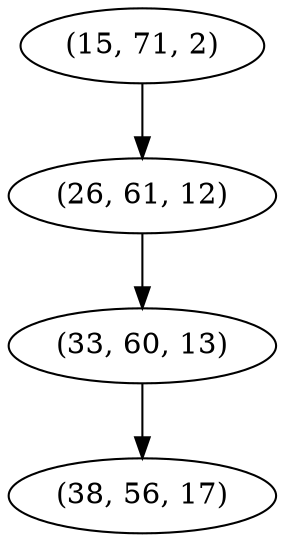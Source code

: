 digraph tree {
    "(15, 71, 2)";
    "(26, 61, 12)";
    "(33, 60, 13)";
    "(38, 56, 17)";
    "(15, 71, 2)" -> "(26, 61, 12)";
    "(26, 61, 12)" -> "(33, 60, 13)";
    "(33, 60, 13)" -> "(38, 56, 17)";
}
